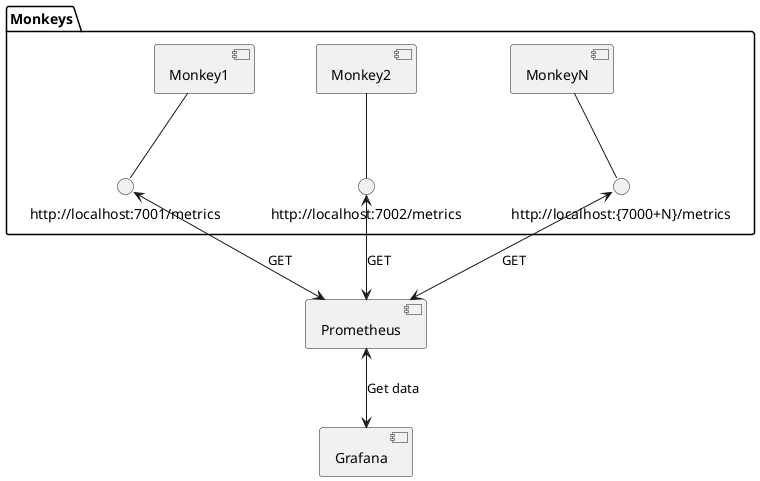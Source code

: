 @startuml components

Package "Monkeys"{
    [Monkey1] -down- "http://localhost:7001/metrics"
    [Monkey2] -down- "http://localhost:7002/metrics"
    [MonkeyN] -down- "http://localhost:{7000+N}/metrics"

    [Monkey1] -right[hidden]-> [Monkey2]
    [Monkey2] -right[hidden]-> [MonkeyN]
}

[Prometheus] <-up-> "http://localhost:7001/metrics": GET
[Prometheus] <-up-> "http://localhost:7002/metrics": GET
[Prometheus] <-up-> "http://localhost:{7000+N}/metrics": GET

[Grafana] <-up-> [Prometheus]: Get data

@enduml